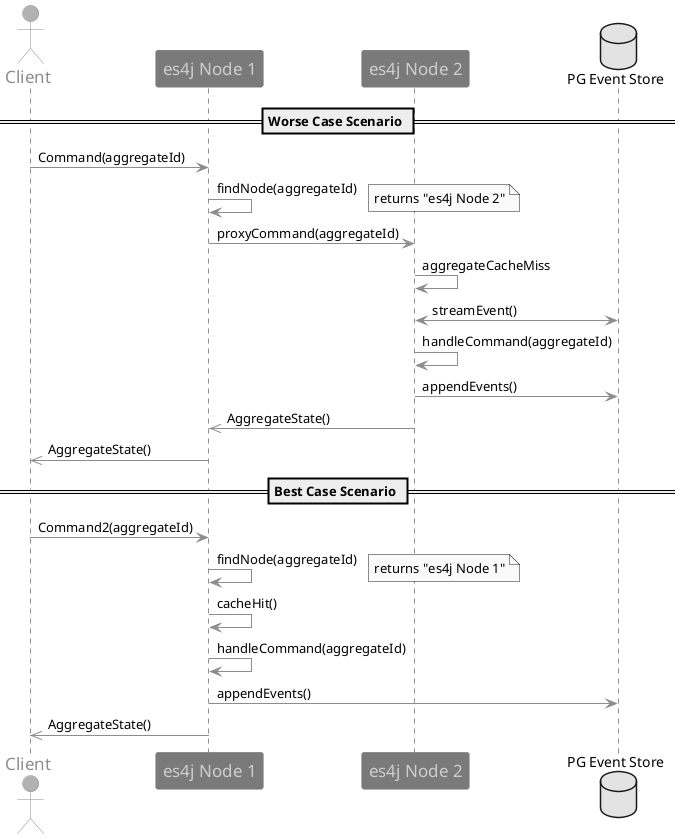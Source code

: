 @startuml
skinparam sequence {
    ArrowColor DeepSkyBlue
    ActorBorderColor DeepSkyBlue
    LifeLineBorderColor blue
    LifeLineBackgroundColor #A9DCDF
    ParticipantBorderColor DeepSkyBlue
    ParticipantBackgroundColor DodgerBlue
    ParticipantFontName Impact
    ParticipantFontSize 17
    ParticipantFontColor #A9DCDF
    ActorBackgroundColor aqua
    ActorFontColor DeepSkyBlue
    ActorFontSize 17
    ActorFontName Aapex
    NoteBackgroundColor wheat
    NoteBorderColor sienna
    NoteFontColor black
}
!define DEFAULT_MONO_FONT_SIZE 14

skinparam monochrome true

actor Client
participant "es4j Node 1" as N1
participant "es4j Node 2" as N2
database "PG Event Store" as PG


== Worse Case Scenario ==


note right: worse case scenario 1 network hop
Client -> N1 : Command(aggregateId)
N1 -> N1 : findNode(aggregateId)
note right: returns "es4j Node 2"
N1 -> N2: proxyCommand(aggregateId)
N2 -> N2: aggregateCacheMiss
N2 <-> PG: streamEvent()
N2 -> N2: handleCommand(aggregateId)
N2 -> PG: appendEvents()
N2 ->> N1 : AggregateState()
N1 ->> Client : AggregateState()


== Best Case Scenario ==

Client -> N1 : Command2(aggregateId)
N1 -> N1 : findNode(aggregateId)
note right: returns "es4j Node 1"
N1 -> N1: cacheHit()
N1 -> N1: handleCommand(aggregateId)
N1 -> PG: appendEvents()
N1 ->> Client : AggregateState()


@enduml

